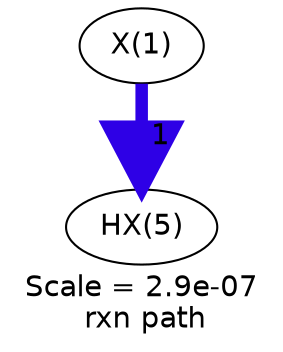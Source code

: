 digraph reaction_paths {
center=1;
s29 -> s30[fontname="Helvetica", style="setlinewidth(6)", arrowsize=3, color="0.7, 1.5, 0.9"
, label=" 1"];
s29 [ fontname="Helvetica", label="X(1)"];
s30 [ fontname="Helvetica", label="HX(5)"];
 label = "Scale = 2.9e-07\l rxn path";
 fontname = "Helvetica";
}
